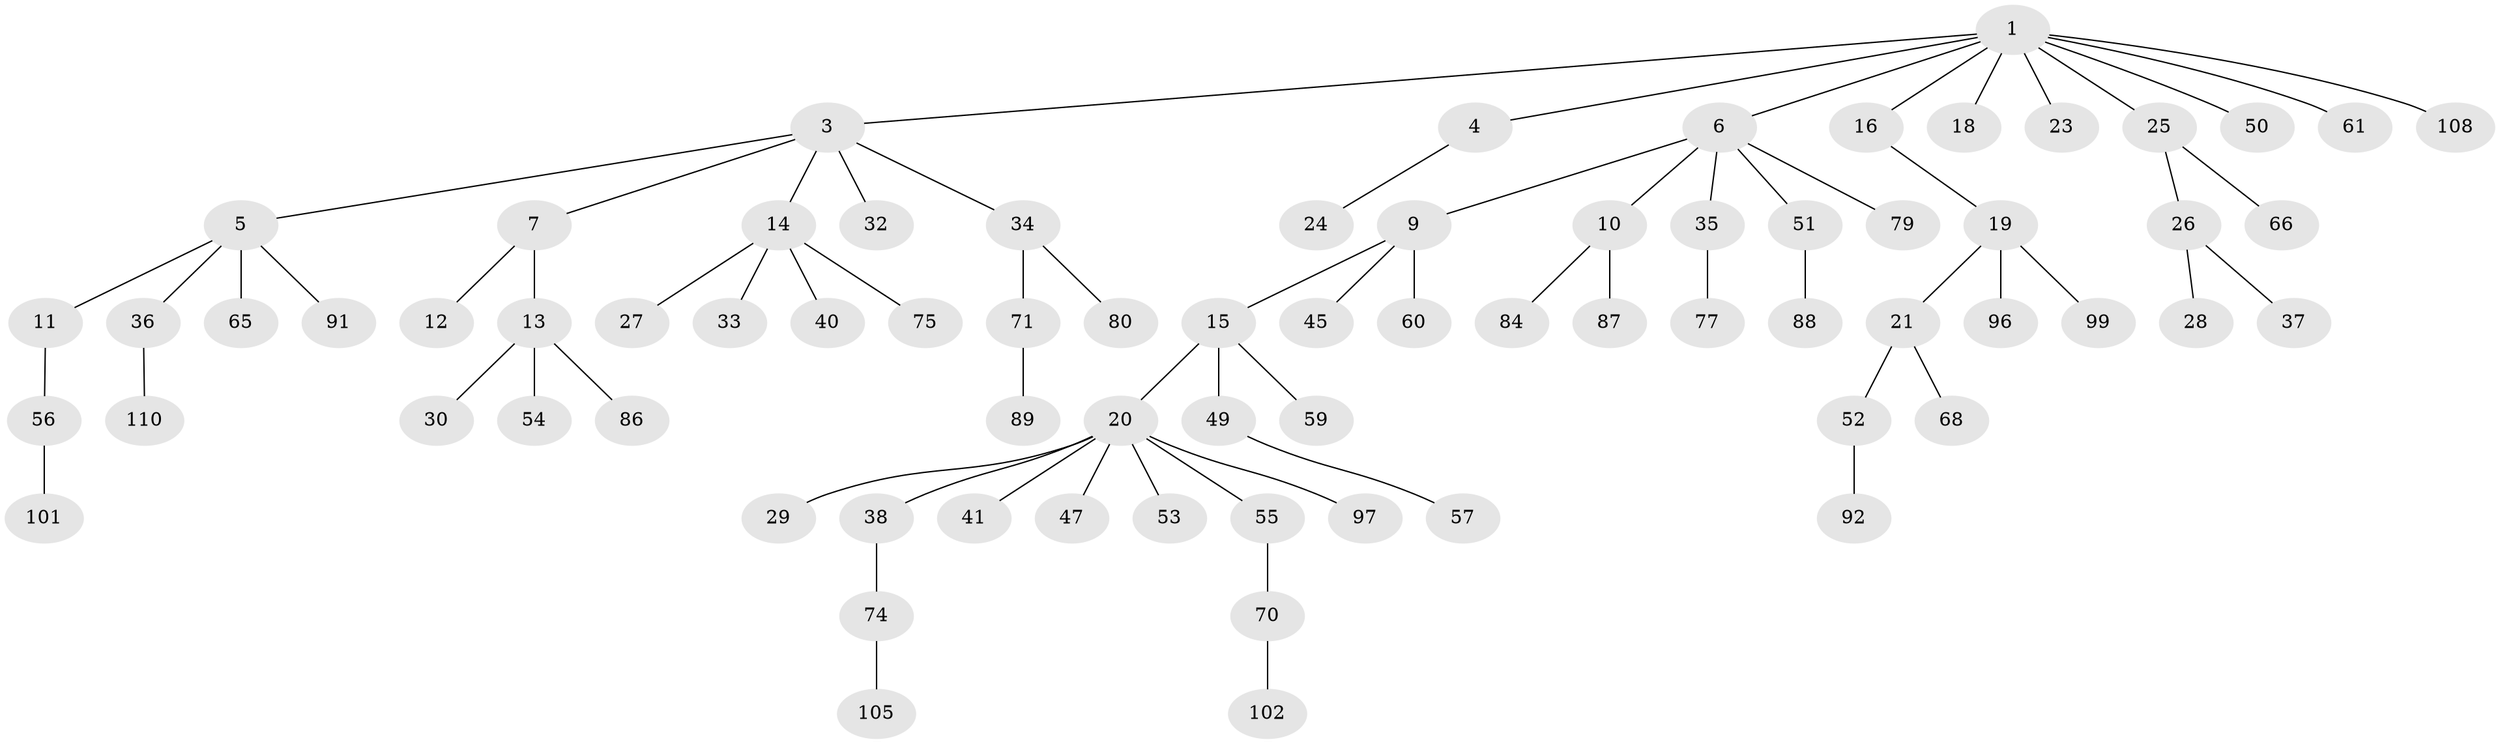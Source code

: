 // original degree distribution, {7: 0.02727272727272727, 5: 0.045454545454545456, 2: 0.2727272727272727, 6: 0.01818181818181818, 3: 0.10909090909090909, 1: 0.509090909090909, 4: 0.01818181818181818}
// Generated by graph-tools (version 1.1) at 2025/42/03/06/25 10:42:02]
// undirected, 74 vertices, 73 edges
graph export_dot {
graph [start="1"]
  node [color=gray90,style=filled];
  1 [super="+2"];
  3 [super="+44"];
  4;
  5 [super="+31"];
  6 [super="+62"];
  7 [super="+8"];
  9 [super="+42"];
  10 [super="+43"];
  11 [super="+69"];
  12;
  13 [super="+104"];
  14 [super="+17"];
  15 [super="+93"];
  16;
  18;
  19 [super="+83"];
  20 [super="+22"];
  21 [super="+39"];
  23;
  24 [super="+109"];
  25 [super="+46"];
  26;
  27 [super="+48"];
  28 [super="+90"];
  29;
  30 [super="+72"];
  32;
  33 [super="+63"];
  34 [super="+85"];
  35;
  36 [super="+95"];
  37 [super="+73"];
  38;
  40;
  41;
  45;
  47 [super="+106"];
  49 [super="+78"];
  50 [super="+64"];
  51;
  52;
  53 [super="+76"];
  54;
  55 [super="+58"];
  56 [super="+67"];
  57;
  59;
  60;
  61 [super="+81"];
  65 [super="+94"];
  66;
  68;
  70 [super="+82"];
  71;
  74 [super="+100"];
  75;
  77;
  79;
  80 [super="+98"];
  84;
  86;
  87;
  88;
  89 [super="+107"];
  91 [super="+103"];
  92;
  96;
  97;
  99;
  101;
  102;
  105;
  108;
  110;
  1 -- 3;
  1 -- 16;
  1 -- 18;
  1 -- 23;
  1 -- 61;
  1 -- 108;
  1 -- 50;
  1 -- 4;
  1 -- 6;
  1 -- 25;
  3 -- 5;
  3 -- 7;
  3 -- 14;
  3 -- 32;
  3 -- 34;
  4 -- 24;
  5 -- 11;
  5 -- 36;
  5 -- 65;
  5 -- 91;
  6 -- 9;
  6 -- 10;
  6 -- 35;
  6 -- 51;
  6 -- 79;
  7 -- 12;
  7 -- 13;
  9 -- 15;
  9 -- 45;
  9 -- 60;
  10 -- 84;
  10 -- 87;
  11 -- 56;
  13 -- 30;
  13 -- 54;
  13 -- 86;
  14 -- 27;
  14 -- 40;
  14 -- 75;
  14 -- 33;
  15 -- 20;
  15 -- 49;
  15 -- 59;
  16 -- 19;
  19 -- 21;
  19 -- 96;
  19 -- 99;
  20 -- 53;
  20 -- 97;
  20 -- 38;
  20 -- 55;
  20 -- 41;
  20 -- 29;
  20 -- 47;
  21 -- 52;
  21 -- 68;
  25 -- 26;
  25 -- 66;
  26 -- 28;
  26 -- 37;
  34 -- 71;
  34 -- 80;
  35 -- 77;
  36 -- 110;
  38 -- 74;
  49 -- 57;
  51 -- 88;
  52 -- 92;
  55 -- 70;
  56 -- 101;
  70 -- 102;
  71 -- 89;
  74 -- 105;
}
